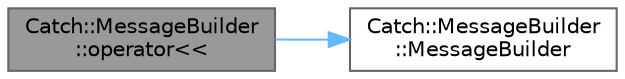 digraph "Catch::MessageBuilder::operator&lt;&lt;"
{
 // LATEX_PDF_SIZE
  bgcolor="transparent";
  edge [fontname=Helvetica,fontsize=10,labelfontname=Helvetica,labelfontsize=10];
  node [fontname=Helvetica,fontsize=10,shape=box,height=0.2,width=0.4];
  rankdir="LR";
  Node1 [id="Node000001",label="Catch::MessageBuilder\l::operator\<\<",height=0.2,width=0.4,color="gray40", fillcolor="grey60", style="filled", fontcolor="black",tooltip=" "];
  Node1 -> Node2 [id="edge1_Node000001_Node000002",color="steelblue1",style="solid",tooltip=" "];
  Node2 [id="Node000002",label="Catch::MessageBuilder\l::MessageBuilder",height=0.2,width=0.4,color="grey40", fillcolor="white", style="filled",URL="$struct_catch_1_1_message_builder.html#ac34832ca527a758f000ac233d32dd068",tooltip=" "];
}
